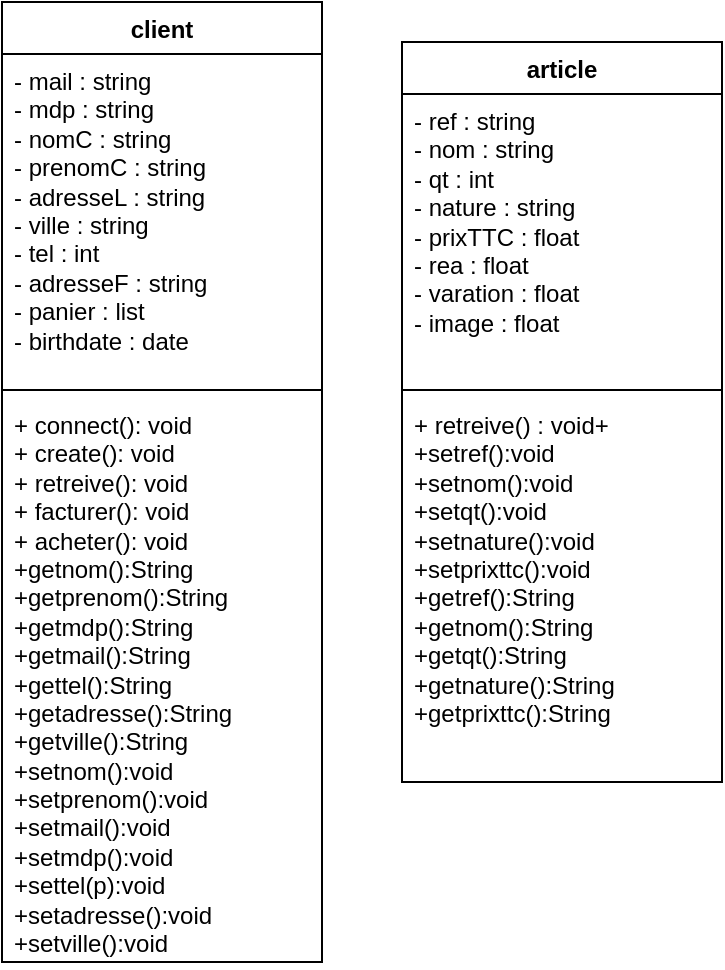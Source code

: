 <mxfile version="21.2.8" type="device">
  <diagram name="Page-1" id="8XkBZcOpWYv3P99cvh3x">
    <mxGraphModel dx="1446" dy="809" grid="1" gridSize="10" guides="1" tooltips="1" connect="1" arrows="1" fold="1" page="1" pageScale="1" pageWidth="827" pageHeight="1169" math="0" shadow="0">
      <root>
        <mxCell id="0" />
        <mxCell id="1" parent="0" />
        <mxCell id="RaanEij07KMkgF-rg8vw-1" value="client" style="swimlane;fontStyle=1;align=center;verticalAlign=top;childLayout=stackLayout;horizontal=1;startSize=26;horizontalStack=0;resizeParent=1;resizeParentMax=0;resizeLast=0;collapsible=1;marginBottom=0;whiteSpace=wrap;html=1;" parent="1" vertex="1">
          <mxGeometry x="190" y="220" width="160" height="480" as="geometry" />
        </mxCell>
        <mxCell id="RaanEij07KMkgF-rg8vw-2" value="- mail : string&lt;br&gt;- mdp : string&lt;br&gt;- nomC : string&lt;br&gt;- prenomC : string&lt;br&gt;- adresseL : string&lt;br&gt;- ville : string&lt;br&gt;- tel : int&lt;br&gt;- adresseF : string&lt;br&gt;- panier : list&lt;br&gt;- birthdate : date" style="text;strokeColor=none;fillColor=none;align=left;verticalAlign=top;spacingLeft=4;spacingRight=4;overflow=hidden;rotatable=0;points=[[0,0.5],[1,0.5]];portConstraint=eastwest;whiteSpace=wrap;html=1;" parent="RaanEij07KMkgF-rg8vw-1" vertex="1">
          <mxGeometry y="26" width="160" height="164" as="geometry" />
        </mxCell>
        <mxCell id="RaanEij07KMkgF-rg8vw-3" value="" style="line;strokeWidth=1;fillColor=none;align=left;verticalAlign=middle;spacingTop=-1;spacingLeft=3;spacingRight=3;rotatable=0;labelPosition=right;points=[];portConstraint=eastwest;strokeColor=inherit;" parent="RaanEij07KMkgF-rg8vw-1" vertex="1">
          <mxGeometry y="190" width="160" height="8" as="geometry" />
        </mxCell>
        <mxCell id="RaanEij07KMkgF-rg8vw-4" value="+ connect(): void&lt;br&gt;+ create(): void&lt;br&gt;+ retreive(): void&lt;br&gt;+ facturer(): void&lt;br&gt;+ acheter(): void&lt;br&gt;+getnom():String&lt;br&gt;+getprenom():String&lt;br&gt;+getmdp():String&lt;br&gt;+getmail():String&lt;br&gt;+gettel():String&lt;br&gt;+getadresse():String&lt;br&gt;+getville():String&lt;br&gt;+setnom():void&lt;br&gt;+setprenom():void&lt;br&gt;+setmail():void&lt;br&gt;+setmdp():void&lt;br&gt;+settel(p):void&lt;br&gt;+setadresse():void&lt;br&gt;+setville():void" style="text;strokeColor=none;fillColor=none;align=left;verticalAlign=top;spacingLeft=4;spacingRight=4;overflow=hidden;rotatable=0;points=[[0,0.5],[1,0.5]];portConstraint=eastwest;whiteSpace=wrap;html=1;" parent="RaanEij07KMkgF-rg8vw-1" vertex="1">
          <mxGeometry y="198" width="160" height="282" as="geometry" />
        </mxCell>
        <mxCell id="RaanEij07KMkgF-rg8vw-5" value="article" style="swimlane;fontStyle=1;align=center;verticalAlign=top;childLayout=stackLayout;horizontal=1;startSize=26;horizontalStack=0;resizeParent=1;resizeParentMax=0;resizeLast=0;collapsible=1;marginBottom=0;whiteSpace=wrap;html=1;" parent="1" vertex="1">
          <mxGeometry x="390" y="240" width="160" height="370" as="geometry" />
        </mxCell>
        <mxCell id="RaanEij07KMkgF-rg8vw-6" value="- ref : string&lt;br&gt;- nom : string&lt;br&gt;- qt : int&lt;br&gt;- nature : string&lt;br&gt;- prixTTC : float&lt;br&gt;- rea : float&lt;br&gt;- varation : float&lt;br&gt;- image : float" style="text;strokeColor=none;fillColor=none;align=left;verticalAlign=top;spacingLeft=4;spacingRight=4;overflow=hidden;rotatable=0;points=[[0,0.5],[1,0.5]];portConstraint=eastwest;whiteSpace=wrap;html=1;" parent="RaanEij07KMkgF-rg8vw-5" vertex="1">
          <mxGeometry y="26" width="160" height="144" as="geometry" />
        </mxCell>
        <mxCell id="RaanEij07KMkgF-rg8vw-7" value="" style="line;strokeWidth=1;fillColor=none;align=left;verticalAlign=middle;spacingTop=-1;spacingLeft=3;spacingRight=3;rotatable=0;labelPosition=right;points=[];portConstraint=eastwest;strokeColor=inherit;" parent="RaanEij07KMkgF-rg8vw-5" vertex="1">
          <mxGeometry y="170" width="160" height="8" as="geometry" />
        </mxCell>
        <mxCell id="RaanEij07KMkgF-rg8vw-8" value="+ retreive() : void+&lt;br&gt;+setref():void&lt;br&gt;+setnom():void&lt;br&gt;+setqt():void&lt;br&gt;+setnature():void&lt;br&gt;+setprixttc():void&lt;br&gt;+getref():String&lt;br&gt;+getnom():String&lt;br&gt;+getqt():String&lt;br&gt;+getnature():String&lt;br&gt;+getprixttc():String&lt;br&gt;" style="text;strokeColor=none;fillColor=none;align=left;verticalAlign=top;spacingLeft=4;spacingRight=4;overflow=hidden;rotatable=0;points=[[0,0.5],[1,0.5]];portConstraint=eastwest;whiteSpace=wrap;html=1;" parent="RaanEij07KMkgF-rg8vw-5" vertex="1">
          <mxGeometry y="178" width="160" height="192" as="geometry" />
        </mxCell>
      </root>
    </mxGraphModel>
  </diagram>
</mxfile>
